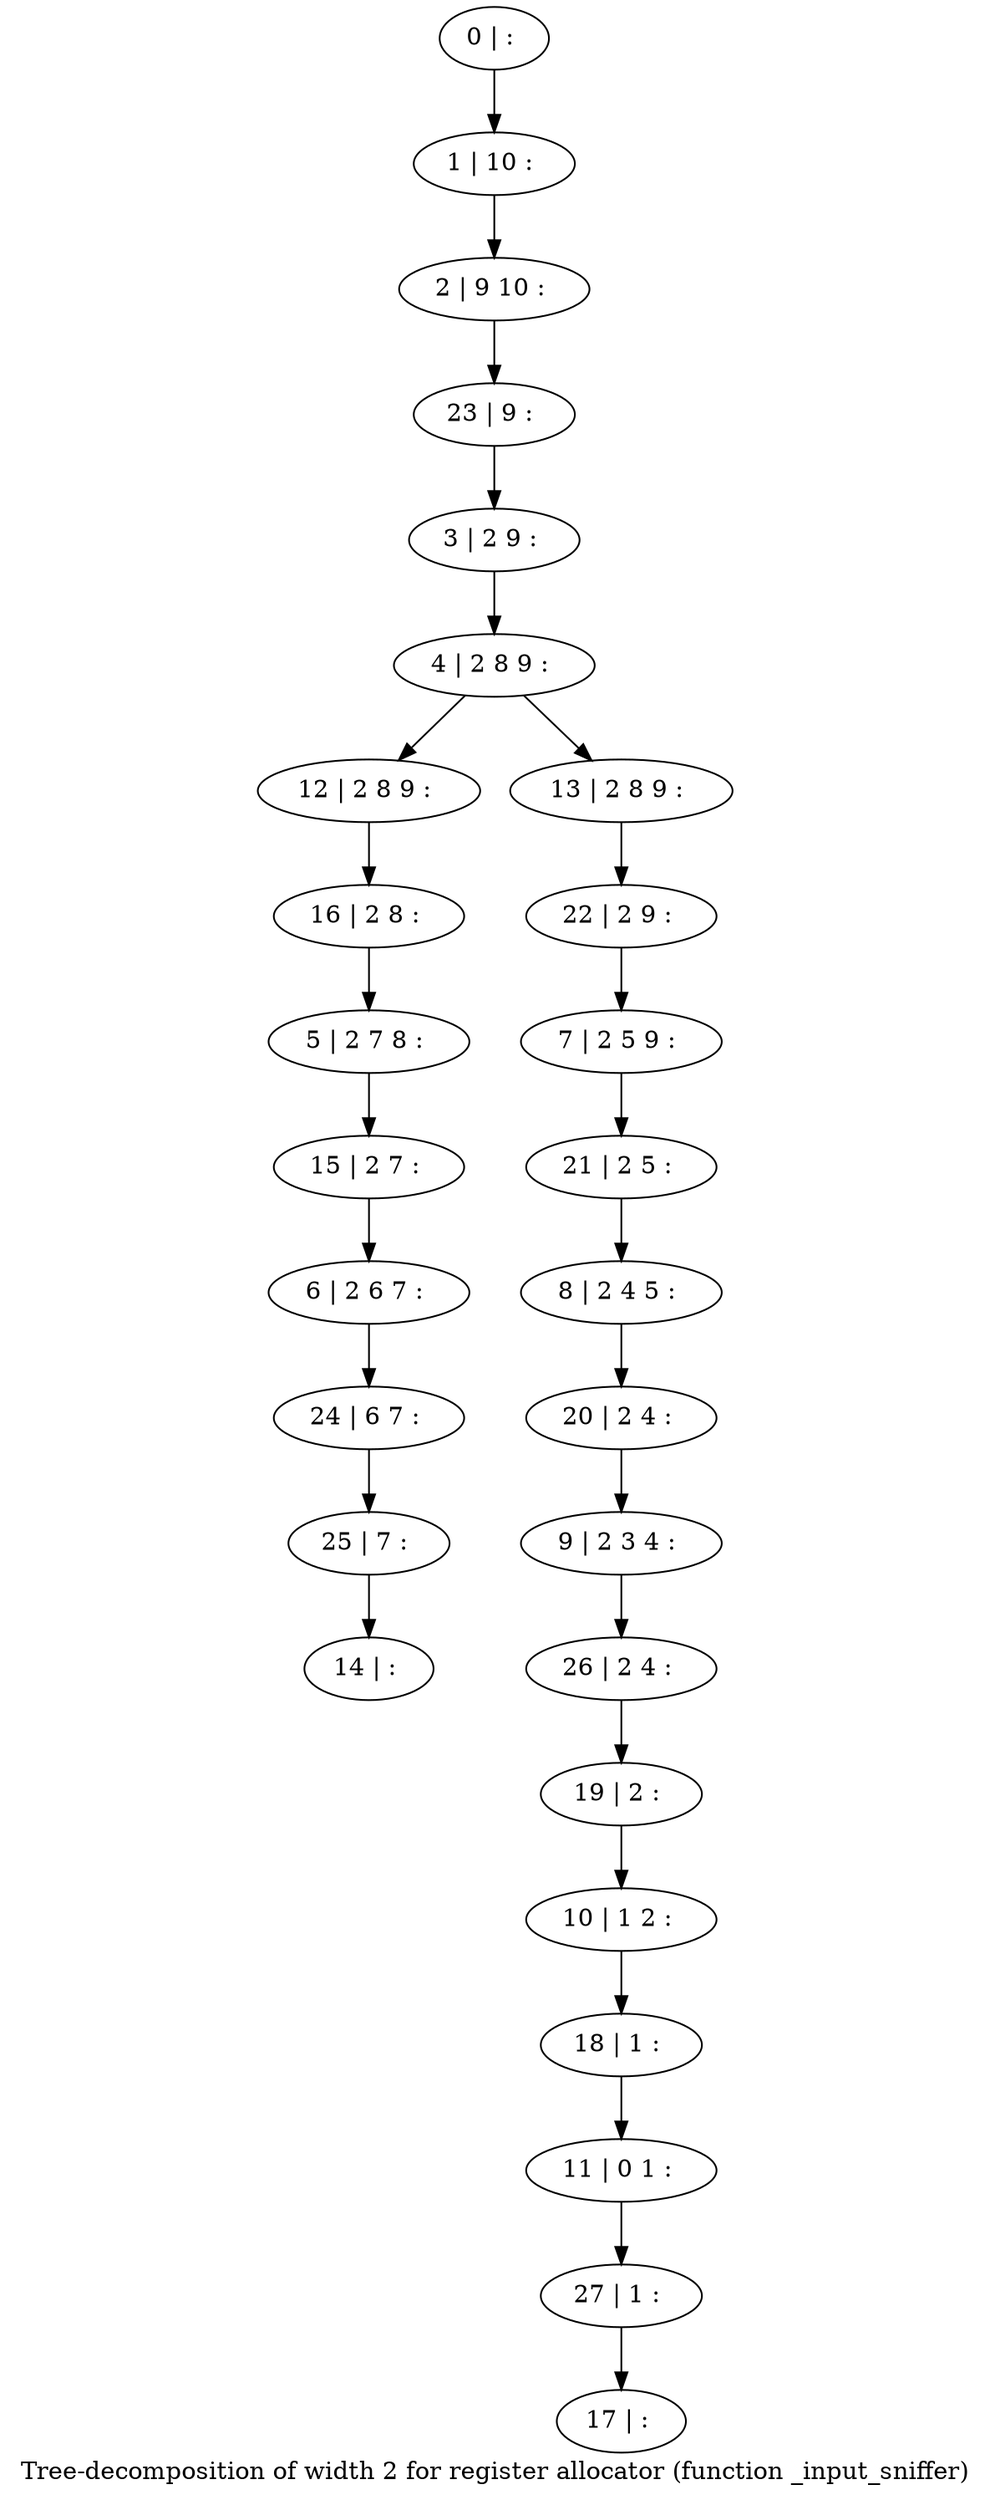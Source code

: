 digraph G {
graph [label="Tree-decomposition of width 2 for register allocator (function _input_sniffer)"]
0[label="0 | : "];
1[label="1 | 10 : "];
2[label="2 | 9 10 : "];
3[label="3 | 2 9 : "];
4[label="4 | 2 8 9 : "];
5[label="5 | 2 7 8 : "];
6[label="6 | 2 6 7 : "];
7[label="7 | 2 5 9 : "];
8[label="8 | 2 4 5 : "];
9[label="9 | 2 3 4 : "];
10[label="10 | 1 2 : "];
11[label="11 | 0 1 : "];
12[label="12 | 2 8 9 : "];
13[label="13 | 2 8 9 : "];
14[label="14 | : "];
15[label="15 | 2 7 : "];
16[label="16 | 2 8 : "];
17[label="17 | : "];
18[label="18 | 1 : "];
19[label="19 | 2 : "];
20[label="20 | 2 4 : "];
21[label="21 | 2 5 : "];
22[label="22 | 2 9 : "];
23[label="23 | 9 : "];
24[label="24 | 6 7 : "];
25[label="25 | 7 : "];
26[label="26 | 2 4 : "];
27[label="27 | 1 : "];
0->1 ;
1->2 ;
3->4 ;
4->12 ;
4->13 ;
15->6 ;
5->15 ;
16->5 ;
12->16 ;
18->11 ;
10->18 ;
19->10 ;
20->9 ;
8->20 ;
21->8 ;
7->21 ;
22->7 ;
13->22 ;
23->3 ;
2->23 ;
6->24 ;
25->14 ;
24->25 ;
26->19 ;
9->26 ;
27->17 ;
11->27 ;
}
